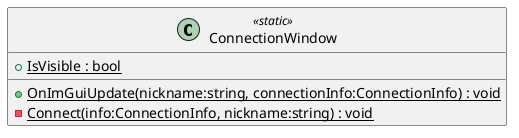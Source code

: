 @startuml
class ConnectionWindow <<static>> {
    + {static} IsVisible : bool
    + {static} OnImGuiUpdate(nickname:string, connectionInfo:ConnectionInfo) : void
    - {static} Connect(info:ConnectionInfo, nickname:string) : void
}
@enduml

